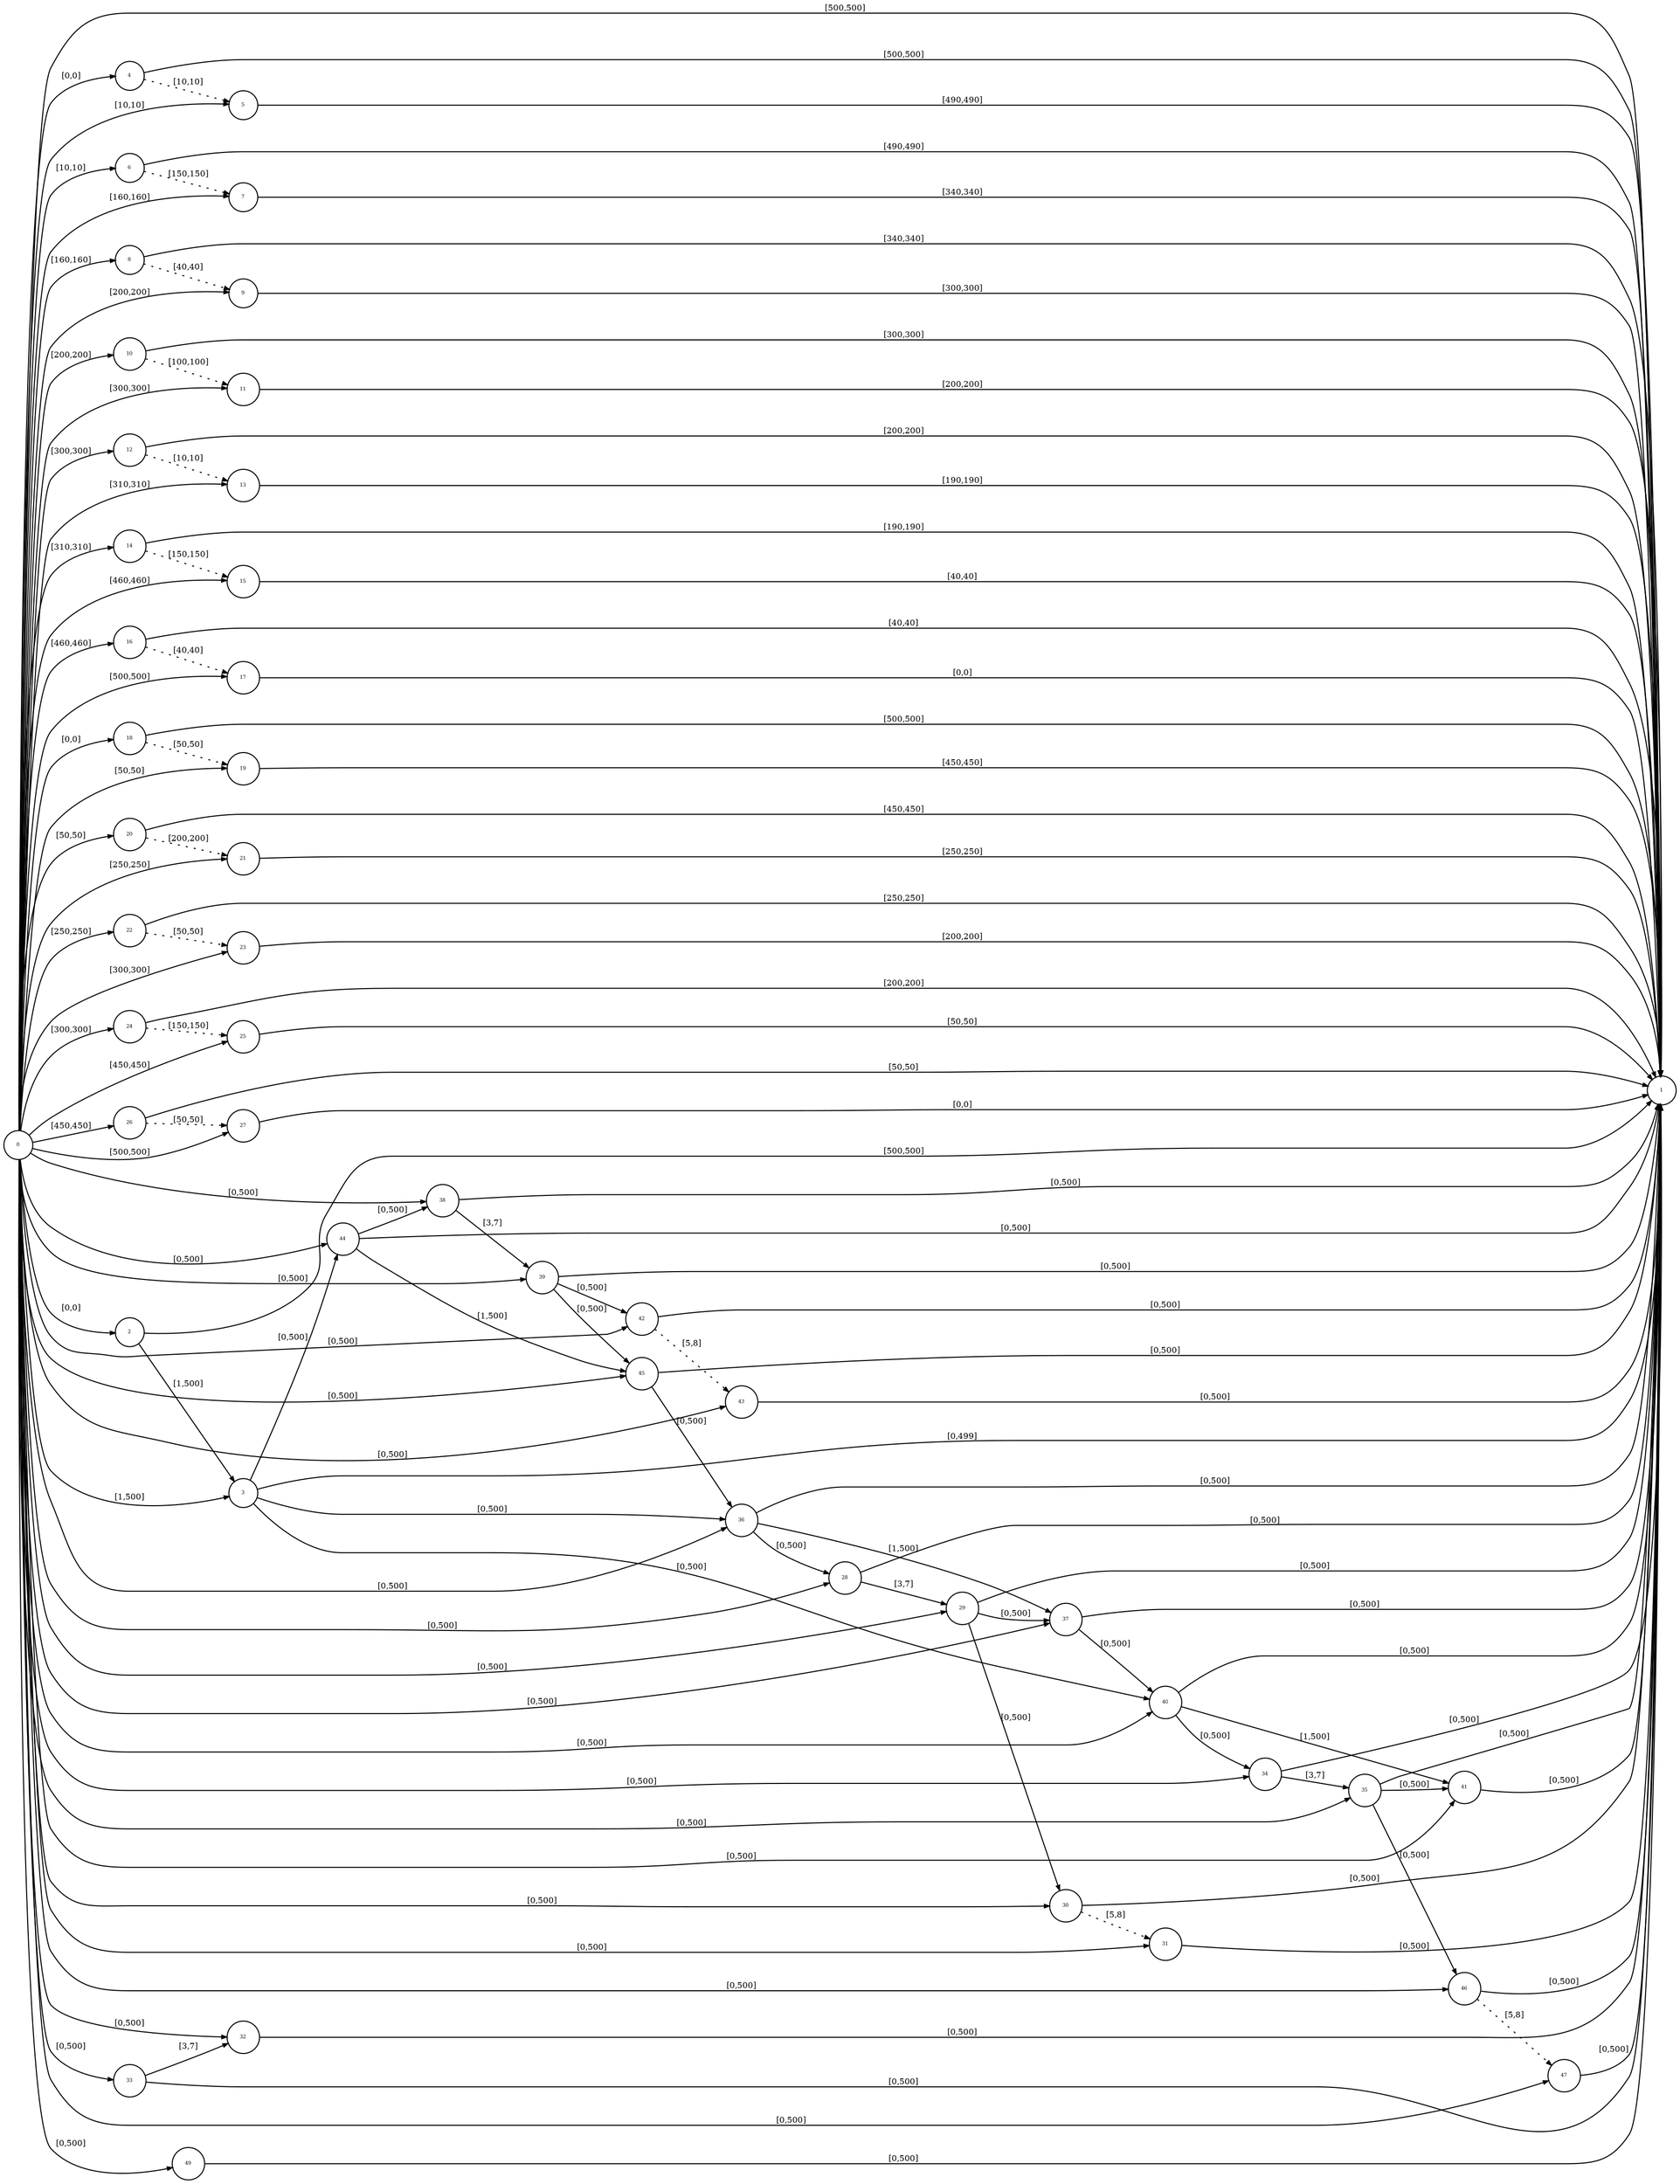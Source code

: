 digraph stnu {
	rankdir=LR;
	node [with=.2, height=.2, fontsize=5, shape=circle, style=filled, fillcolor=white];	0 -> 1 [fontsize=8, arrowsize= .5, label = "[500,500]"];
	0 -> 2 [fontsize=8, arrowsize= .5, label = "[0,0]"];
	0 -> 3 [fontsize=8, arrowsize= .5, label = "[1,500]"];
	0 -> 4 [fontsize=8, arrowsize= .5, label = "[0,0]"];
	0 -> 5 [fontsize=8, arrowsize= .5, label = "[10,10]"];
	0 -> 6 [fontsize=8, arrowsize= .5, label = "[10,10]"];
	0 -> 7 [fontsize=8, arrowsize= .5, label = "[160,160]"];
	0 -> 8 [fontsize=8, arrowsize= .5, label = "[160,160]"];
	0 -> 9 [fontsize=8, arrowsize= .5, label = "[200,200]"];
	0 -> 10 [fontsize=8, arrowsize= .5, label = "[200,200]"];
	0 -> 11 [fontsize=8, arrowsize= .5, label = "[300,300]"];
	0 -> 12 [fontsize=8, arrowsize= .5, label = "[300,300]"];
	0 -> 13 [fontsize=8, arrowsize= .5, label = "[310,310]"];
	0 -> 14 [fontsize=8, arrowsize= .5, label = "[310,310]"];
	0 -> 15 [fontsize=8, arrowsize= .5, label = "[460,460]"];
	0 -> 16 [fontsize=8, arrowsize= .5, label = "[460,460]"];
	0 -> 17 [fontsize=8, arrowsize= .5, label = "[500,500]"];
	0 -> 18 [fontsize=8, arrowsize= .5, label = "[0,0]"];
	0 -> 19 [fontsize=8, arrowsize= .5, label = "[50,50]"];
	0 -> 20 [fontsize=8, arrowsize= .5, label = "[50,50]"];
	0 -> 21 [fontsize=8, arrowsize= .5, label = "[250,250]"];
	0 -> 22 [fontsize=8, arrowsize= .5, label = "[250,250]"];
	0 -> 23 [fontsize=8, arrowsize= .5, label = "[300,300]"];
	0 -> 24 [fontsize=8, arrowsize= .5, label = "[300,300]"];
	0 -> 25 [fontsize=8, arrowsize= .5, label = "[450,450]"];
	0 -> 26 [fontsize=8, arrowsize= .5, label = "[450,450]"];
	0 -> 27 [fontsize=8, arrowsize= .5, label = "[500,500]"];
	0 -> 28 [fontsize=8, arrowsize= .5, label = "[0,500]"];
	0 -> 29 [fontsize=8, arrowsize= .5, label = "[0,500]"];
	0 -> 30 [fontsize=8, arrowsize= .5, label = "[0,500]"];
	0 -> 31 [fontsize=8, arrowsize= .5, label = "[0,500]"];
	0 -> 32 [fontsize=8, arrowsize= .5, label = "[0,500]"];
	0 -> 33 [fontsize=8, arrowsize= .5, label = "[0,500]"];
	0 -> 34 [fontsize=8, arrowsize= .5, label = "[0,500]"];
	0 -> 35 [fontsize=8, arrowsize= .5, label = "[0,500]"];
	0 -> 36 [fontsize=8, arrowsize= .5, label = "[0,500]"];
	0 -> 37 [fontsize=8, arrowsize= .5, label = "[0,500]"];
	0 -> 38 [fontsize=8, arrowsize= .5, label = "[0,500]"];
	0 -> 39 [fontsize=8, arrowsize= .5, label = "[0,500]"];
	0 -> 40 [fontsize=8, arrowsize= .5, label = "[0,500]"];
	0 -> 41 [fontsize=8, arrowsize= .5, label = "[0,500]"];
	0 -> 42 [fontsize=8, arrowsize= .5, label = "[0,500]"];
	0 -> 43 [fontsize=8, arrowsize= .5, label = "[0,500]"];
	0 -> 44 [fontsize=8, arrowsize= .5, label = "[0,500]"];
	0 -> 45 [fontsize=8, arrowsize= .5, label = "[0,500]"];
	0 -> 46 [fontsize=8, arrowsize= .5, label = "[0,500]"];
	0 -> 47 [fontsize=8, arrowsize= .5, label = "[0,500]"];
	0 -> 49 [fontsize=8, arrowsize= .5, label = "[0,500]"];
	2 -> 1 [fontsize=8, arrowsize= .5, label = "[500,500]"];
	2 -> 3 [fontsize=8, arrowsize= .5, label = "[1,500]"];
	3 -> 1 [fontsize=8, arrowsize= .5, label = "[0,499]"];
	3 -> 36 [fontsize=8, arrowsize= .5, label = "[0,500]"];
	3 -> 40 [fontsize=8, arrowsize= .5, label = "[0,500]"];
	3 -> 44 [fontsize=8, arrowsize= .5, label = "[0,500]"];
	4 -> 1 [fontsize=8, arrowsize= .5, label = "[500,500]"];
	4 -> 5 [fontsize=8, arrowsize= .5, style= dotted, label = "[10,10]"];
	5 -> 1 [fontsize=8, arrowsize= .5, label = "[490,490]"];
	6 -> 1 [fontsize=8, arrowsize= .5, label = "[490,490]"];
	6 -> 7 [fontsize=8, arrowsize= .5, style= dotted, label = "[150,150]"];
	7 -> 1 [fontsize=8, arrowsize= .5, label = "[340,340]"];
	8 -> 1 [fontsize=8, arrowsize= .5, label = "[340,340]"];
	8 -> 9 [fontsize=8, arrowsize= .5, style= dotted, label = "[40,40]"];
	9 -> 1 [fontsize=8, arrowsize= .5, label = "[300,300]"];
	10 -> 1 [fontsize=8, arrowsize= .5, label = "[300,300]"];
	10 -> 11 [fontsize=8, arrowsize= .5, style= dotted, label = "[100,100]"];
	11 -> 1 [fontsize=8, arrowsize= .5, label = "[200,200]"];
	12 -> 1 [fontsize=8, arrowsize= .5, label = "[200,200]"];
	12 -> 13 [fontsize=8, arrowsize= .5, style= dotted, label = "[10,10]"];
	13 -> 1 [fontsize=8, arrowsize= .5, label = "[190,190]"];
	14 -> 1 [fontsize=8, arrowsize= .5, label = "[190,190]"];
	14 -> 15 [fontsize=8, arrowsize= .5, style= dotted, label = "[150,150]"];
	15 -> 1 [fontsize=8, arrowsize= .5, label = "[40,40]"];
	16 -> 1 [fontsize=8, arrowsize= .5, label = "[40,40]"];
	16 -> 17 [fontsize=8, arrowsize= .5, style= dotted, label = "[40,40]"];
	17 -> 1 [fontsize=8, arrowsize= .5, label = "[0,0]"];
	18 -> 1 [fontsize=8, arrowsize= .5, label = "[500,500]"];
	18 -> 19 [fontsize=8, arrowsize= .5, style= dotted, label = "[50,50]"];
	19 -> 1 [fontsize=8, arrowsize= .5, label = "[450,450]"];
	20 -> 1 [fontsize=8, arrowsize= .5, label = "[450,450]"];
	20 -> 21 [fontsize=8, arrowsize= .5, style= dotted, label = "[200,200]"];
	21 -> 1 [fontsize=8, arrowsize= .5, label = "[250,250]"];
	22 -> 1 [fontsize=8, arrowsize= .5, label = "[250,250]"];
	22 -> 23 [fontsize=8, arrowsize= .5, style= dotted, label = "[50,50]"];
	23 -> 1 [fontsize=8, arrowsize= .5, label = "[200,200]"];
	24 -> 1 [fontsize=8, arrowsize= .5, label = "[200,200]"];
	24 -> 25 [fontsize=8, arrowsize= .5, style= dotted, label = "[150,150]"];
	25 -> 1 [fontsize=8, arrowsize= .5, label = "[50,50]"];
	26 -> 1 [fontsize=8, arrowsize= .5, label = "[50,50]"];
	26 -> 27 [fontsize=8, arrowsize= .5, style= dotted, label = "[50,50]"];
	27 -> 1 [fontsize=8, arrowsize= .5, label = "[0,0]"];
	28 -> 1 [fontsize=8, arrowsize= .5, label = "[0,500]"];
	28 -> 29 [fontsize=8, arrowsize= .5, label = "[3,7]"];
	29 -> 1 [fontsize=8, arrowsize= .5, label = "[0,500]"];
	29 -> 37 [fontsize=8, arrowsize= .5, label = "[0,500]"];
	29 -> 30 [fontsize=8, arrowsize= .5, label = "[0,500]"];
	30 -> 1 [fontsize=8, arrowsize= .5, label = "[0,500]"];
	30 -> 31 [fontsize=8, arrowsize= .5, style= dotted, label = "[5,8]"];
	31 -> 1 [fontsize=8, arrowsize= .5, label = "[0,500]"];
	32 -> 1 [fontsize=8, arrowsize= .5, label = "[0,500]"];
	33 -> 1 [fontsize=8, arrowsize= .5, label = "[0,500]"];
	33 -> 32 [fontsize=8, arrowsize= .5, label = "[3,7]"];
	34 -> 1 [fontsize=8, arrowsize= .5, label = "[0,500]"];
	34 -> 35 [fontsize=8, arrowsize= .5, label = "[3,7]"];
	35 -> 1 [fontsize=8, arrowsize= .5, label = "[0,500]"];
	35 -> 41 [fontsize=8, arrowsize= .5, label = "[0,500]"];
	35 -> 46 [fontsize=8, arrowsize= .5, label = "[0,500]"];
	36 -> 1 [fontsize=8, arrowsize= .5, label = "[0,500]"];
	36 -> 37 [fontsize=8, arrowsize= .5, label = "[1,500]"];
	36 -> 28 [fontsize=8, arrowsize= .5, label = "[0,500]"];
	37 -> 1 [fontsize=8, arrowsize= .5, label = "[0,500]"];
	37 -> 40 [fontsize=8, arrowsize= .5, label = "[0,500]"];
	38 -> 1 [fontsize=8, arrowsize= .5, label = "[0,500]"];
	38 -> 39 [fontsize=8, arrowsize= .5, label = "[3,7]"];
	39 -> 1 [fontsize=8, arrowsize= .5, label = "[0,500]"];
	39 -> 42 [fontsize=8, arrowsize= .5, label = "[0,500]"];
	39 -> 45 [fontsize=8, arrowsize= .5, label = "[0,500]"];
	40 -> 1 [fontsize=8, arrowsize= .5, label = "[0,500]"];
	40 -> 34 [fontsize=8, arrowsize= .5, label = "[0,500]"];
	40 -> 41 [fontsize=8, arrowsize= .5, label = "[1,500]"];
	41 -> 1 [fontsize=8, arrowsize= .5, label = "[0,500]"];
	42 -> 1 [fontsize=8, arrowsize= .5, label = "[0,500]"];
	42 -> 43 [fontsize=8, arrowsize= .5, style= dotted, label = "[5,8]"];
	43 -> 1 [fontsize=8, arrowsize= .5, label = "[0,500]"];
	44 -> 1 [fontsize=8, arrowsize= .5, label = "[0,500]"];
	44 -> 38 [fontsize=8, arrowsize= .5, label = "[0,500]"];
	44 -> 45 [fontsize=8, arrowsize= .5, label = "[1,500]"];
	45 -> 1 [fontsize=8, arrowsize= .5, label = "[0,500]"];
	45 -> 36 [fontsize=8, arrowsize= .5, label = "[0,500]"];
	46 -> 1 [fontsize=8, arrowsize= .5, label = "[0,500]"];
	46 -> 47 [fontsize=8, arrowsize= .5, style= dotted, label = "[5,8]"];
	47 -> 1 [fontsize=8, arrowsize= .5, label = "[0,500]"];
	49 -> 1 [fontsize=8, arrowsize= .5, label = "[0,500]"];

}


